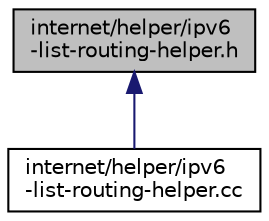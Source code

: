 digraph "internet/helper/ipv6-list-routing-helper.h"
{
  edge [fontname="Helvetica",fontsize="10",labelfontname="Helvetica",labelfontsize="10"];
  node [fontname="Helvetica",fontsize="10",shape=record];
  Node1 [label="internet/helper/ipv6\l-list-routing-helper.h",height=0.2,width=0.4,color="black", fillcolor="grey75", style="filled", fontcolor="black"];
  Node1 -> Node2 [dir="back",color="midnightblue",fontsize="10",style="solid"];
  Node2 [label="internet/helper/ipv6\l-list-routing-helper.cc",height=0.2,width=0.4,color="black", fillcolor="white", style="filled",URL="$d2/d0c/ipv6-list-routing-helper_8cc.html"];
}
